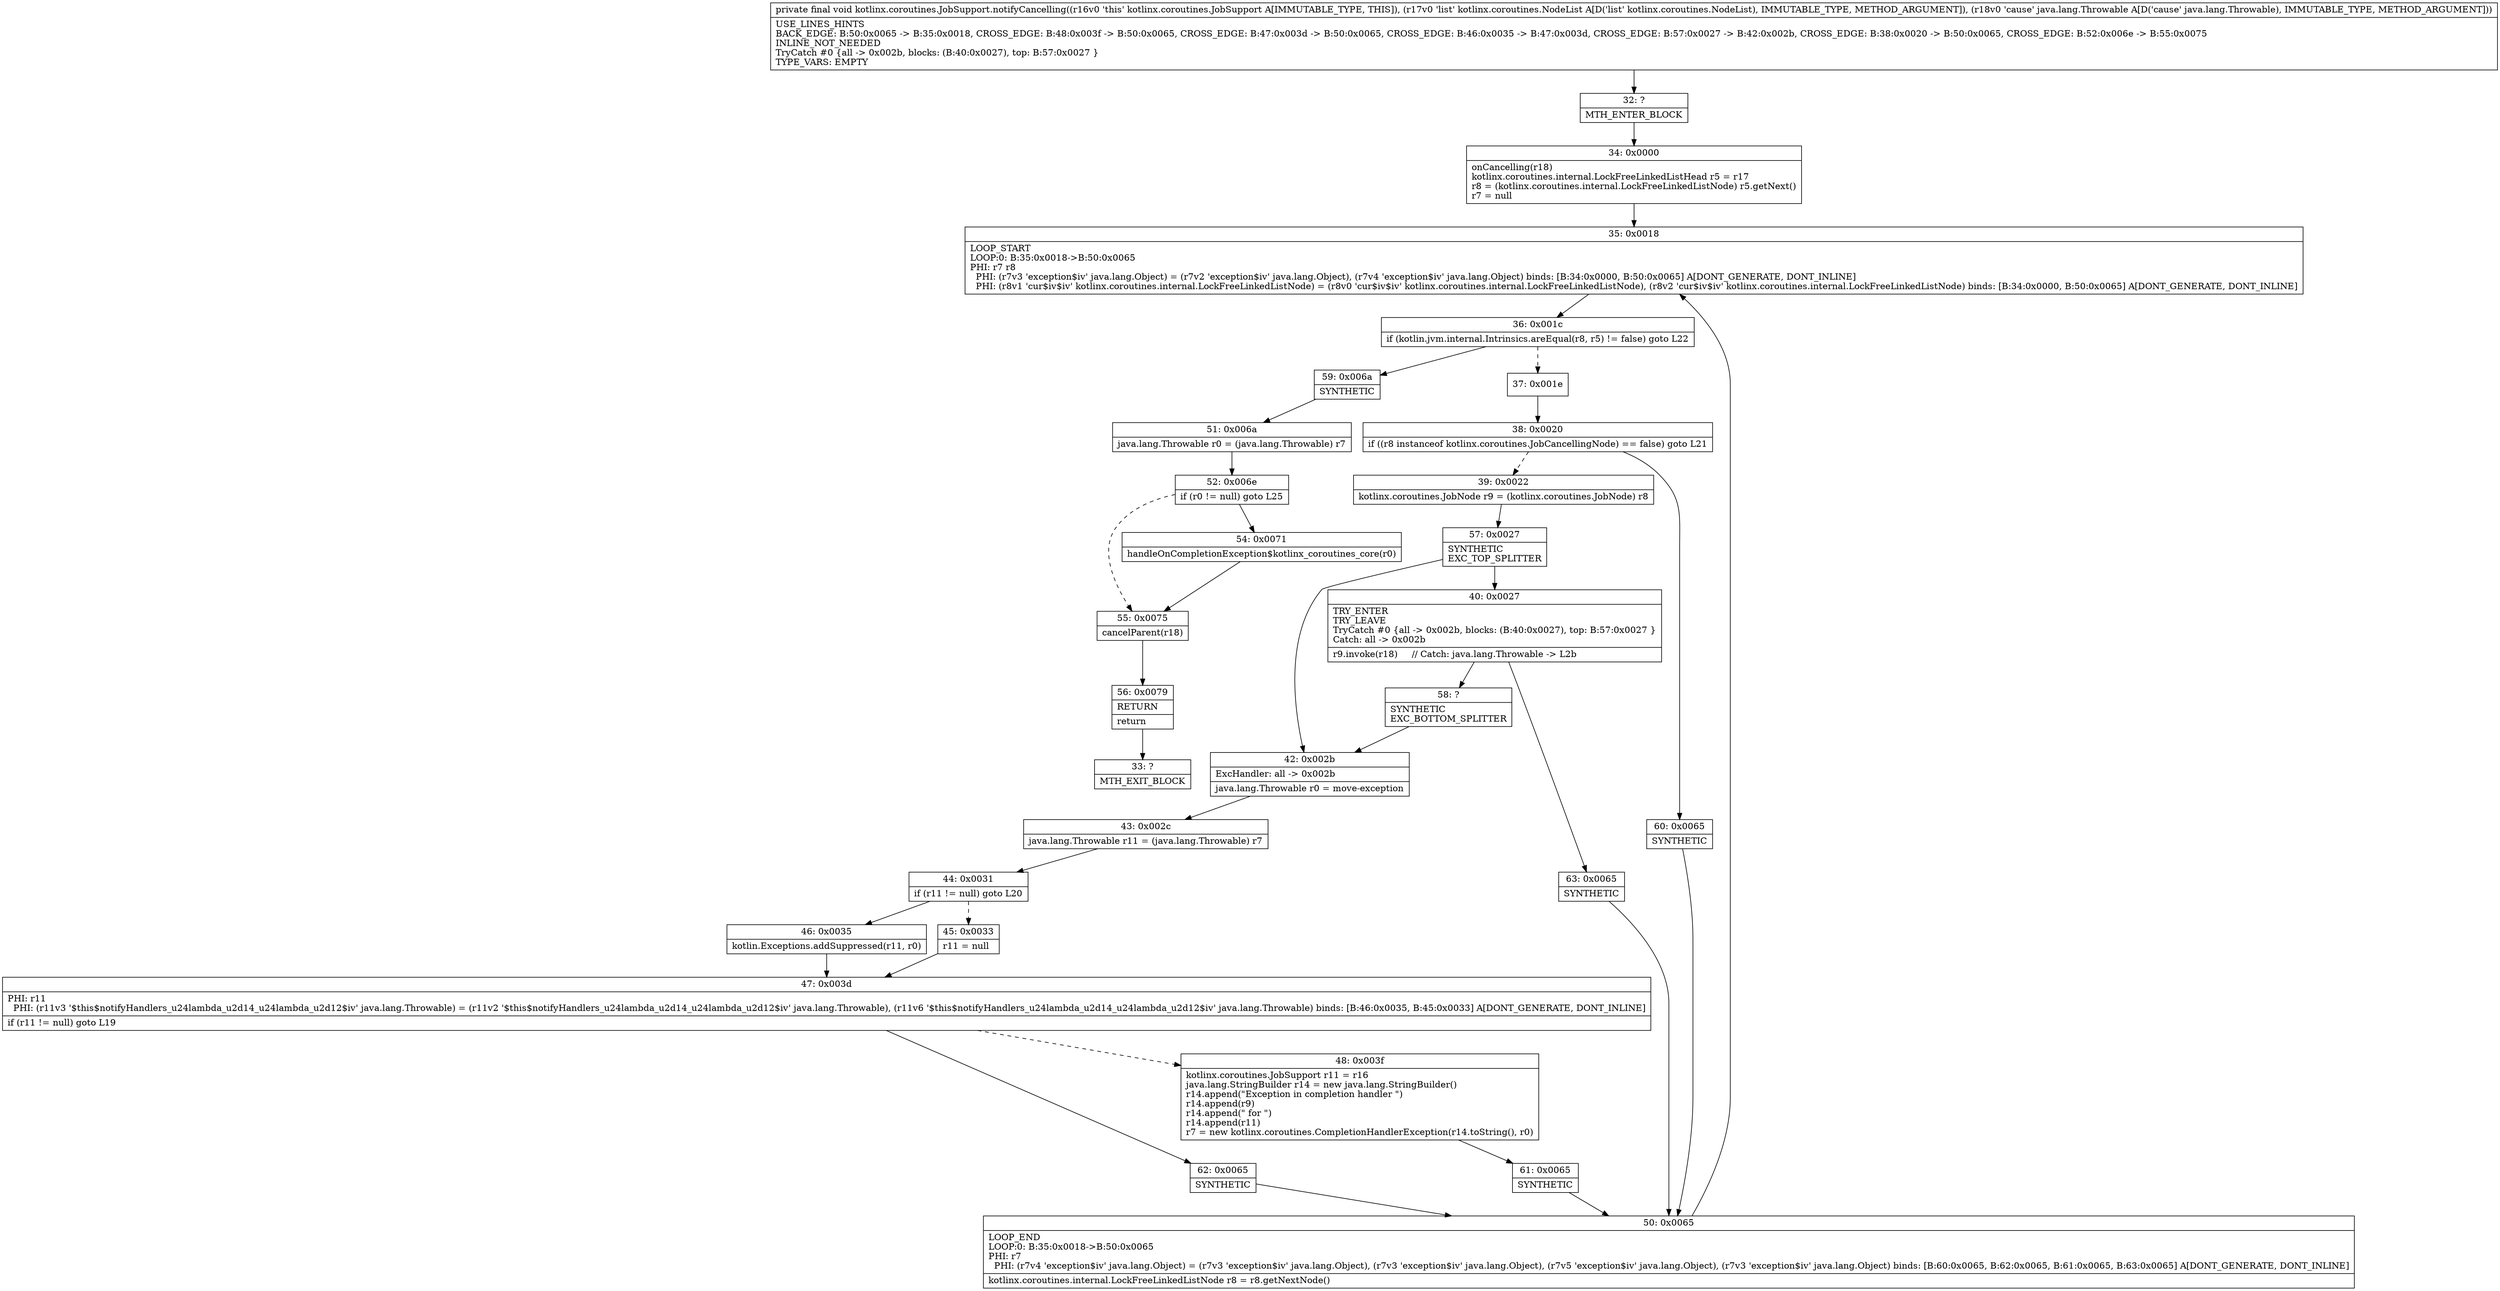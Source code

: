 digraph "CFG forkotlinx.coroutines.JobSupport.notifyCancelling(Lkotlinx\/coroutines\/NodeList;Ljava\/lang\/Throwable;)V" {
Node_32 [shape=record,label="{32\:\ ?|MTH_ENTER_BLOCK\l}"];
Node_34 [shape=record,label="{34\:\ 0x0000|onCancelling(r18)\lkotlinx.coroutines.internal.LockFreeLinkedListHead r5 = r17\lr8 = (kotlinx.coroutines.internal.LockFreeLinkedListNode) r5.getNext()\lr7 = null\l}"];
Node_35 [shape=record,label="{35\:\ 0x0018|LOOP_START\lLOOP:0: B:35:0x0018\-\>B:50:0x0065\lPHI: r7 r8 \l  PHI: (r7v3 'exception$iv' java.lang.Object) = (r7v2 'exception$iv' java.lang.Object), (r7v4 'exception$iv' java.lang.Object) binds: [B:34:0x0000, B:50:0x0065] A[DONT_GENERATE, DONT_INLINE]\l  PHI: (r8v1 'cur$iv$iv' kotlinx.coroutines.internal.LockFreeLinkedListNode) = (r8v0 'cur$iv$iv' kotlinx.coroutines.internal.LockFreeLinkedListNode), (r8v2 'cur$iv$iv' kotlinx.coroutines.internal.LockFreeLinkedListNode) binds: [B:34:0x0000, B:50:0x0065] A[DONT_GENERATE, DONT_INLINE]\l}"];
Node_36 [shape=record,label="{36\:\ 0x001c|if (kotlin.jvm.internal.Intrinsics.areEqual(r8, r5) != false) goto L22\l}"];
Node_37 [shape=record,label="{37\:\ 0x001e}"];
Node_38 [shape=record,label="{38\:\ 0x0020|if ((r8 instanceof kotlinx.coroutines.JobCancellingNode) == false) goto L21\l}"];
Node_39 [shape=record,label="{39\:\ 0x0022|kotlinx.coroutines.JobNode r9 = (kotlinx.coroutines.JobNode) r8\l}"];
Node_57 [shape=record,label="{57\:\ 0x0027|SYNTHETIC\lEXC_TOP_SPLITTER\l}"];
Node_40 [shape=record,label="{40\:\ 0x0027|TRY_ENTER\lTRY_LEAVE\lTryCatch #0 \{all \-\> 0x002b, blocks: (B:40:0x0027), top: B:57:0x0027 \}\lCatch: all \-\> 0x002b\l|r9.invoke(r18)     \/\/ Catch: java.lang.Throwable \-\> L2b\l}"];
Node_58 [shape=record,label="{58\:\ ?|SYNTHETIC\lEXC_BOTTOM_SPLITTER\l}"];
Node_63 [shape=record,label="{63\:\ 0x0065|SYNTHETIC\l}"];
Node_50 [shape=record,label="{50\:\ 0x0065|LOOP_END\lLOOP:0: B:35:0x0018\-\>B:50:0x0065\lPHI: r7 \l  PHI: (r7v4 'exception$iv' java.lang.Object) = (r7v3 'exception$iv' java.lang.Object), (r7v3 'exception$iv' java.lang.Object), (r7v5 'exception$iv' java.lang.Object), (r7v3 'exception$iv' java.lang.Object) binds: [B:60:0x0065, B:62:0x0065, B:61:0x0065, B:63:0x0065] A[DONT_GENERATE, DONT_INLINE]\l|kotlinx.coroutines.internal.LockFreeLinkedListNode r8 = r8.getNextNode()\l}"];
Node_42 [shape=record,label="{42\:\ 0x002b|ExcHandler: all \-\> 0x002b\l|java.lang.Throwable r0 = move\-exception\l}"];
Node_43 [shape=record,label="{43\:\ 0x002c|java.lang.Throwable r11 = (java.lang.Throwable) r7\l}"];
Node_44 [shape=record,label="{44\:\ 0x0031|if (r11 != null) goto L20\l}"];
Node_45 [shape=record,label="{45\:\ 0x0033|r11 = null\l}"];
Node_47 [shape=record,label="{47\:\ 0x003d|PHI: r11 \l  PHI: (r11v3 '$this$notifyHandlers_u24lambda_u2d14_u24lambda_u2d12$iv' java.lang.Throwable) = (r11v2 '$this$notifyHandlers_u24lambda_u2d14_u24lambda_u2d12$iv' java.lang.Throwable), (r11v6 '$this$notifyHandlers_u24lambda_u2d14_u24lambda_u2d12$iv' java.lang.Throwable) binds: [B:46:0x0035, B:45:0x0033] A[DONT_GENERATE, DONT_INLINE]\l|if (r11 != null) goto L19\l}"];
Node_48 [shape=record,label="{48\:\ 0x003f|kotlinx.coroutines.JobSupport r11 = r16\ljava.lang.StringBuilder r14 = new java.lang.StringBuilder()\lr14.append(\"Exception in completion handler \")\lr14.append(r9)\lr14.append(\" for \")\lr14.append(r11)\lr7 = new kotlinx.coroutines.CompletionHandlerException(r14.toString(), r0)\l}"];
Node_61 [shape=record,label="{61\:\ 0x0065|SYNTHETIC\l}"];
Node_62 [shape=record,label="{62\:\ 0x0065|SYNTHETIC\l}"];
Node_46 [shape=record,label="{46\:\ 0x0035|kotlin.Exceptions.addSuppressed(r11, r0)\l}"];
Node_60 [shape=record,label="{60\:\ 0x0065|SYNTHETIC\l}"];
Node_59 [shape=record,label="{59\:\ 0x006a|SYNTHETIC\l}"];
Node_51 [shape=record,label="{51\:\ 0x006a|java.lang.Throwable r0 = (java.lang.Throwable) r7\l}"];
Node_52 [shape=record,label="{52\:\ 0x006e|if (r0 != null) goto L25\l}"];
Node_54 [shape=record,label="{54\:\ 0x0071|handleOnCompletionException$kotlinx_coroutines_core(r0)\l}"];
Node_55 [shape=record,label="{55\:\ 0x0075|cancelParent(r18)\l}"];
Node_56 [shape=record,label="{56\:\ 0x0079|RETURN\l|return\l}"];
Node_33 [shape=record,label="{33\:\ ?|MTH_EXIT_BLOCK\l}"];
MethodNode[shape=record,label="{private final void kotlinx.coroutines.JobSupport.notifyCancelling((r16v0 'this' kotlinx.coroutines.JobSupport A[IMMUTABLE_TYPE, THIS]), (r17v0 'list' kotlinx.coroutines.NodeList A[D('list' kotlinx.coroutines.NodeList), IMMUTABLE_TYPE, METHOD_ARGUMENT]), (r18v0 'cause' java.lang.Throwable A[D('cause' java.lang.Throwable), IMMUTABLE_TYPE, METHOD_ARGUMENT]))  | USE_LINES_HINTS\lBACK_EDGE: B:50:0x0065 \-\> B:35:0x0018, CROSS_EDGE: B:48:0x003f \-\> B:50:0x0065, CROSS_EDGE: B:47:0x003d \-\> B:50:0x0065, CROSS_EDGE: B:46:0x0035 \-\> B:47:0x003d, CROSS_EDGE: B:57:0x0027 \-\> B:42:0x002b, CROSS_EDGE: B:38:0x0020 \-\> B:50:0x0065, CROSS_EDGE: B:52:0x006e \-\> B:55:0x0075\lINLINE_NOT_NEEDED\lTryCatch #0 \{all \-\> 0x002b, blocks: (B:40:0x0027), top: B:57:0x0027 \}\lTYPE_VARS: EMPTY\l}"];
MethodNode -> Node_32;Node_32 -> Node_34;
Node_34 -> Node_35;
Node_35 -> Node_36;
Node_36 -> Node_37[style=dashed];
Node_36 -> Node_59;
Node_37 -> Node_38;
Node_38 -> Node_39[style=dashed];
Node_38 -> Node_60;
Node_39 -> Node_57;
Node_57 -> Node_40;
Node_57 -> Node_42;
Node_40 -> Node_58;
Node_40 -> Node_63;
Node_58 -> Node_42;
Node_63 -> Node_50;
Node_50 -> Node_35;
Node_42 -> Node_43;
Node_43 -> Node_44;
Node_44 -> Node_45[style=dashed];
Node_44 -> Node_46;
Node_45 -> Node_47;
Node_47 -> Node_48[style=dashed];
Node_47 -> Node_62;
Node_48 -> Node_61;
Node_61 -> Node_50;
Node_62 -> Node_50;
Node_46 -> Node_47;
Node_60 -> Node_50;
Node_59 -> Node_51;
Node_51 -> Node_52;
Node_52 -> Node_54;
Node_52 -> Node_55[style=dashed];
Node_54 -> Node_55;
Node_55 -> Node_56;
Node_56 -> Node_33;
}

